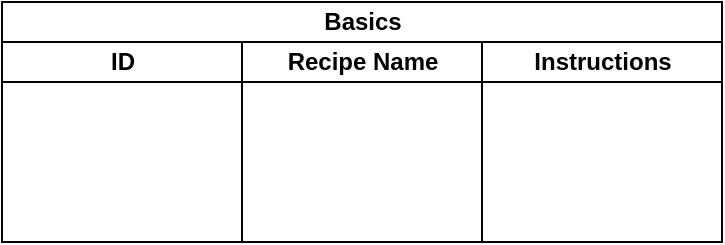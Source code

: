<mxfile version="12.6.5" type="onedrive"><diagram id="4KCNsNRVaOsbj8gadve9" name="Page-1"><mxGraphModel dx="1038" dy="553" grid="1" gridSize="10" guides="1" tooltips="1" connect="1" arrows="1" fold="1" page="1" pageScale="1" pageWidth="827" pageHeight="1169" background="none" math="0" shadow="0"><root><mxCell id="0"/><mxCell id="1" parent="0"/><mxCell id="iljWVuVilOKALIPpuaaL-16" value="Basics" style="swimlane;html=1;childLayout=stackLayout;resizeParent=1;resizeParentMax=0;startSize=20;" vertex="1" parent="1"><mxGeometry x="50" y="50" width="360" height="120" as="geometry"/></mxCell><mxCell id="iljWVuVilOKALIPpuaaL-17" value="ID" style="swimlane;html=1;startSize=20;" vertex="1" parent="iljWVuVilOKALIPpuaaL-16"><mxGeometry y="20" width="120" height="100" as="geometry"/></mxCell><mxCell id="iljWVuVilOKALIPpuaaL-18" value="Recipe Name" style="swimlane;html=1;startSize=20;" vertex="1" parent="iljWVuVilOKALIPpuaaL-16"><mxGeometry x="120" y="20" width="120" height="100" as="geometry"/></mxCell><mxCell id="iljWVuVilOKALIPpuaaL-19" value="Instructions" style="swimlane;html=1;startSize=20;" vertex="1" parent="iljWVuVilOKALIPpuaaL-16"><mxGeometry x="240" y="20" width="120" height="100" as="geometry"/></mxCell></root></mxGraphModel></diagram></mxfile>